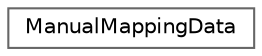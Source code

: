 digraph "Graphical Class Hierarchy"
{
 // LATEX_PDF_SIZE
  bgcolor="transparent";
  edge [fontname=Helvetica,fontsize=10,labelfontname=Helvetica,labelfontsize=10];
  node [fontname=Helvetica,fontsize=10,shape=box,height=0.2,width=0.4];
  rankdir="LR";
  Node0 [id="Node000000",label="ManualMappingData",height=0.2,width=0.4,color="grey40", fillcolor="white", style="filled",URL="$d0/d6f/structManualMappingData.html",tooltip=" "];
}
